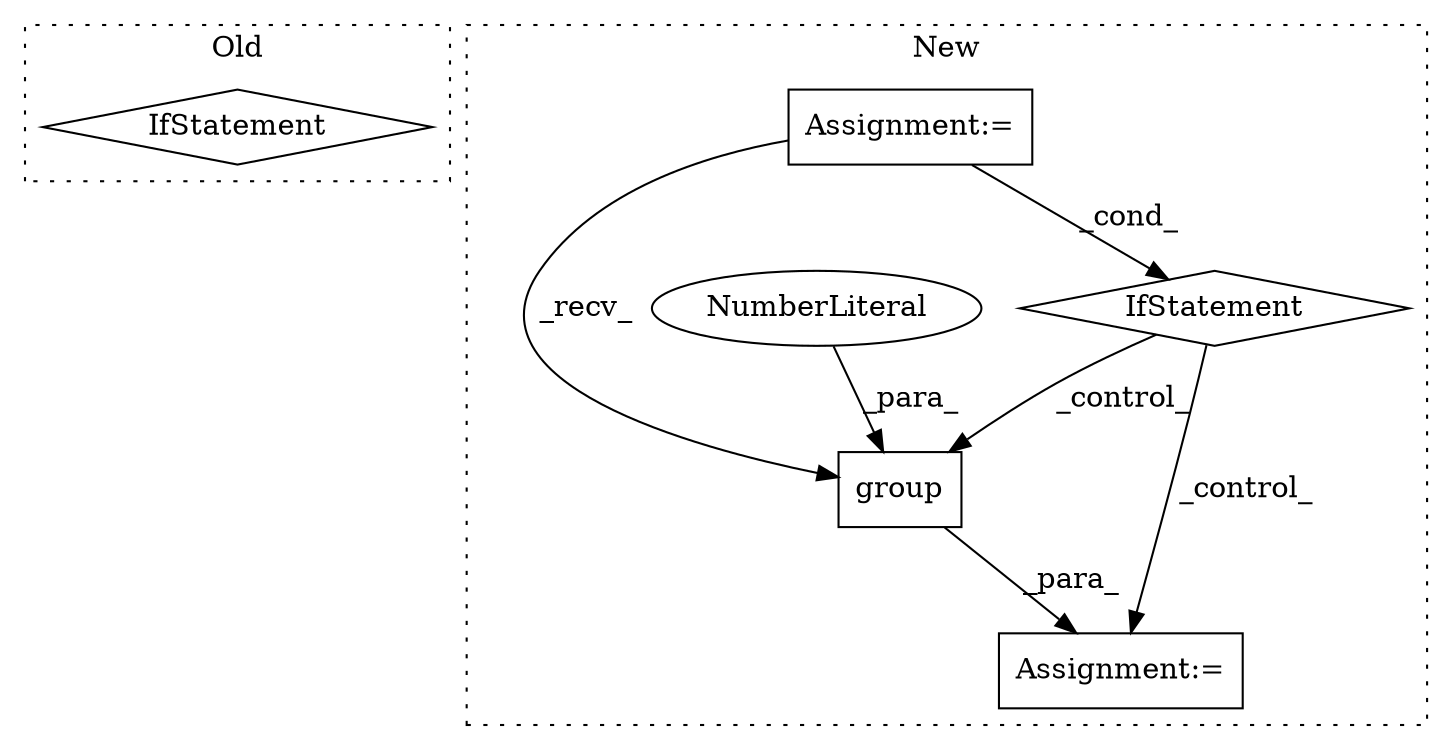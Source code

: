digraph G {
subgraph cluster0 {
1 [label="IfStatement" a="25" s="799,843" l="4,2" shape="diamond"];
label = "Old";
style="dotted";
}
subgraph cluster1 {
2 [label="group" a="32" s="1050,1057" l="6,1" shape="box"];
3 [label="NumberLiteral" a="34" s="1056" l="1" shape="ellipse"];
4 [label="Assignment:=" a="7" s="1035" l="1" shape="box"];
5 [label="Assignment:=" a="7" s="843" l="1" shape="box"];
6 [label="IfStatement" a="25" s="893,907" l="4,2" shape="diamond"];
label = "New";
style="dotted";
}
2 -> 4 [label="_para_"];
3 -> 2 [label="_para_"];
5 -> 6 [label="_cond_"];
5 -> 2 [label="_recv_"];
6 -> 2 [label="_control_"];
6 -> 4 [label="_control_"];
}